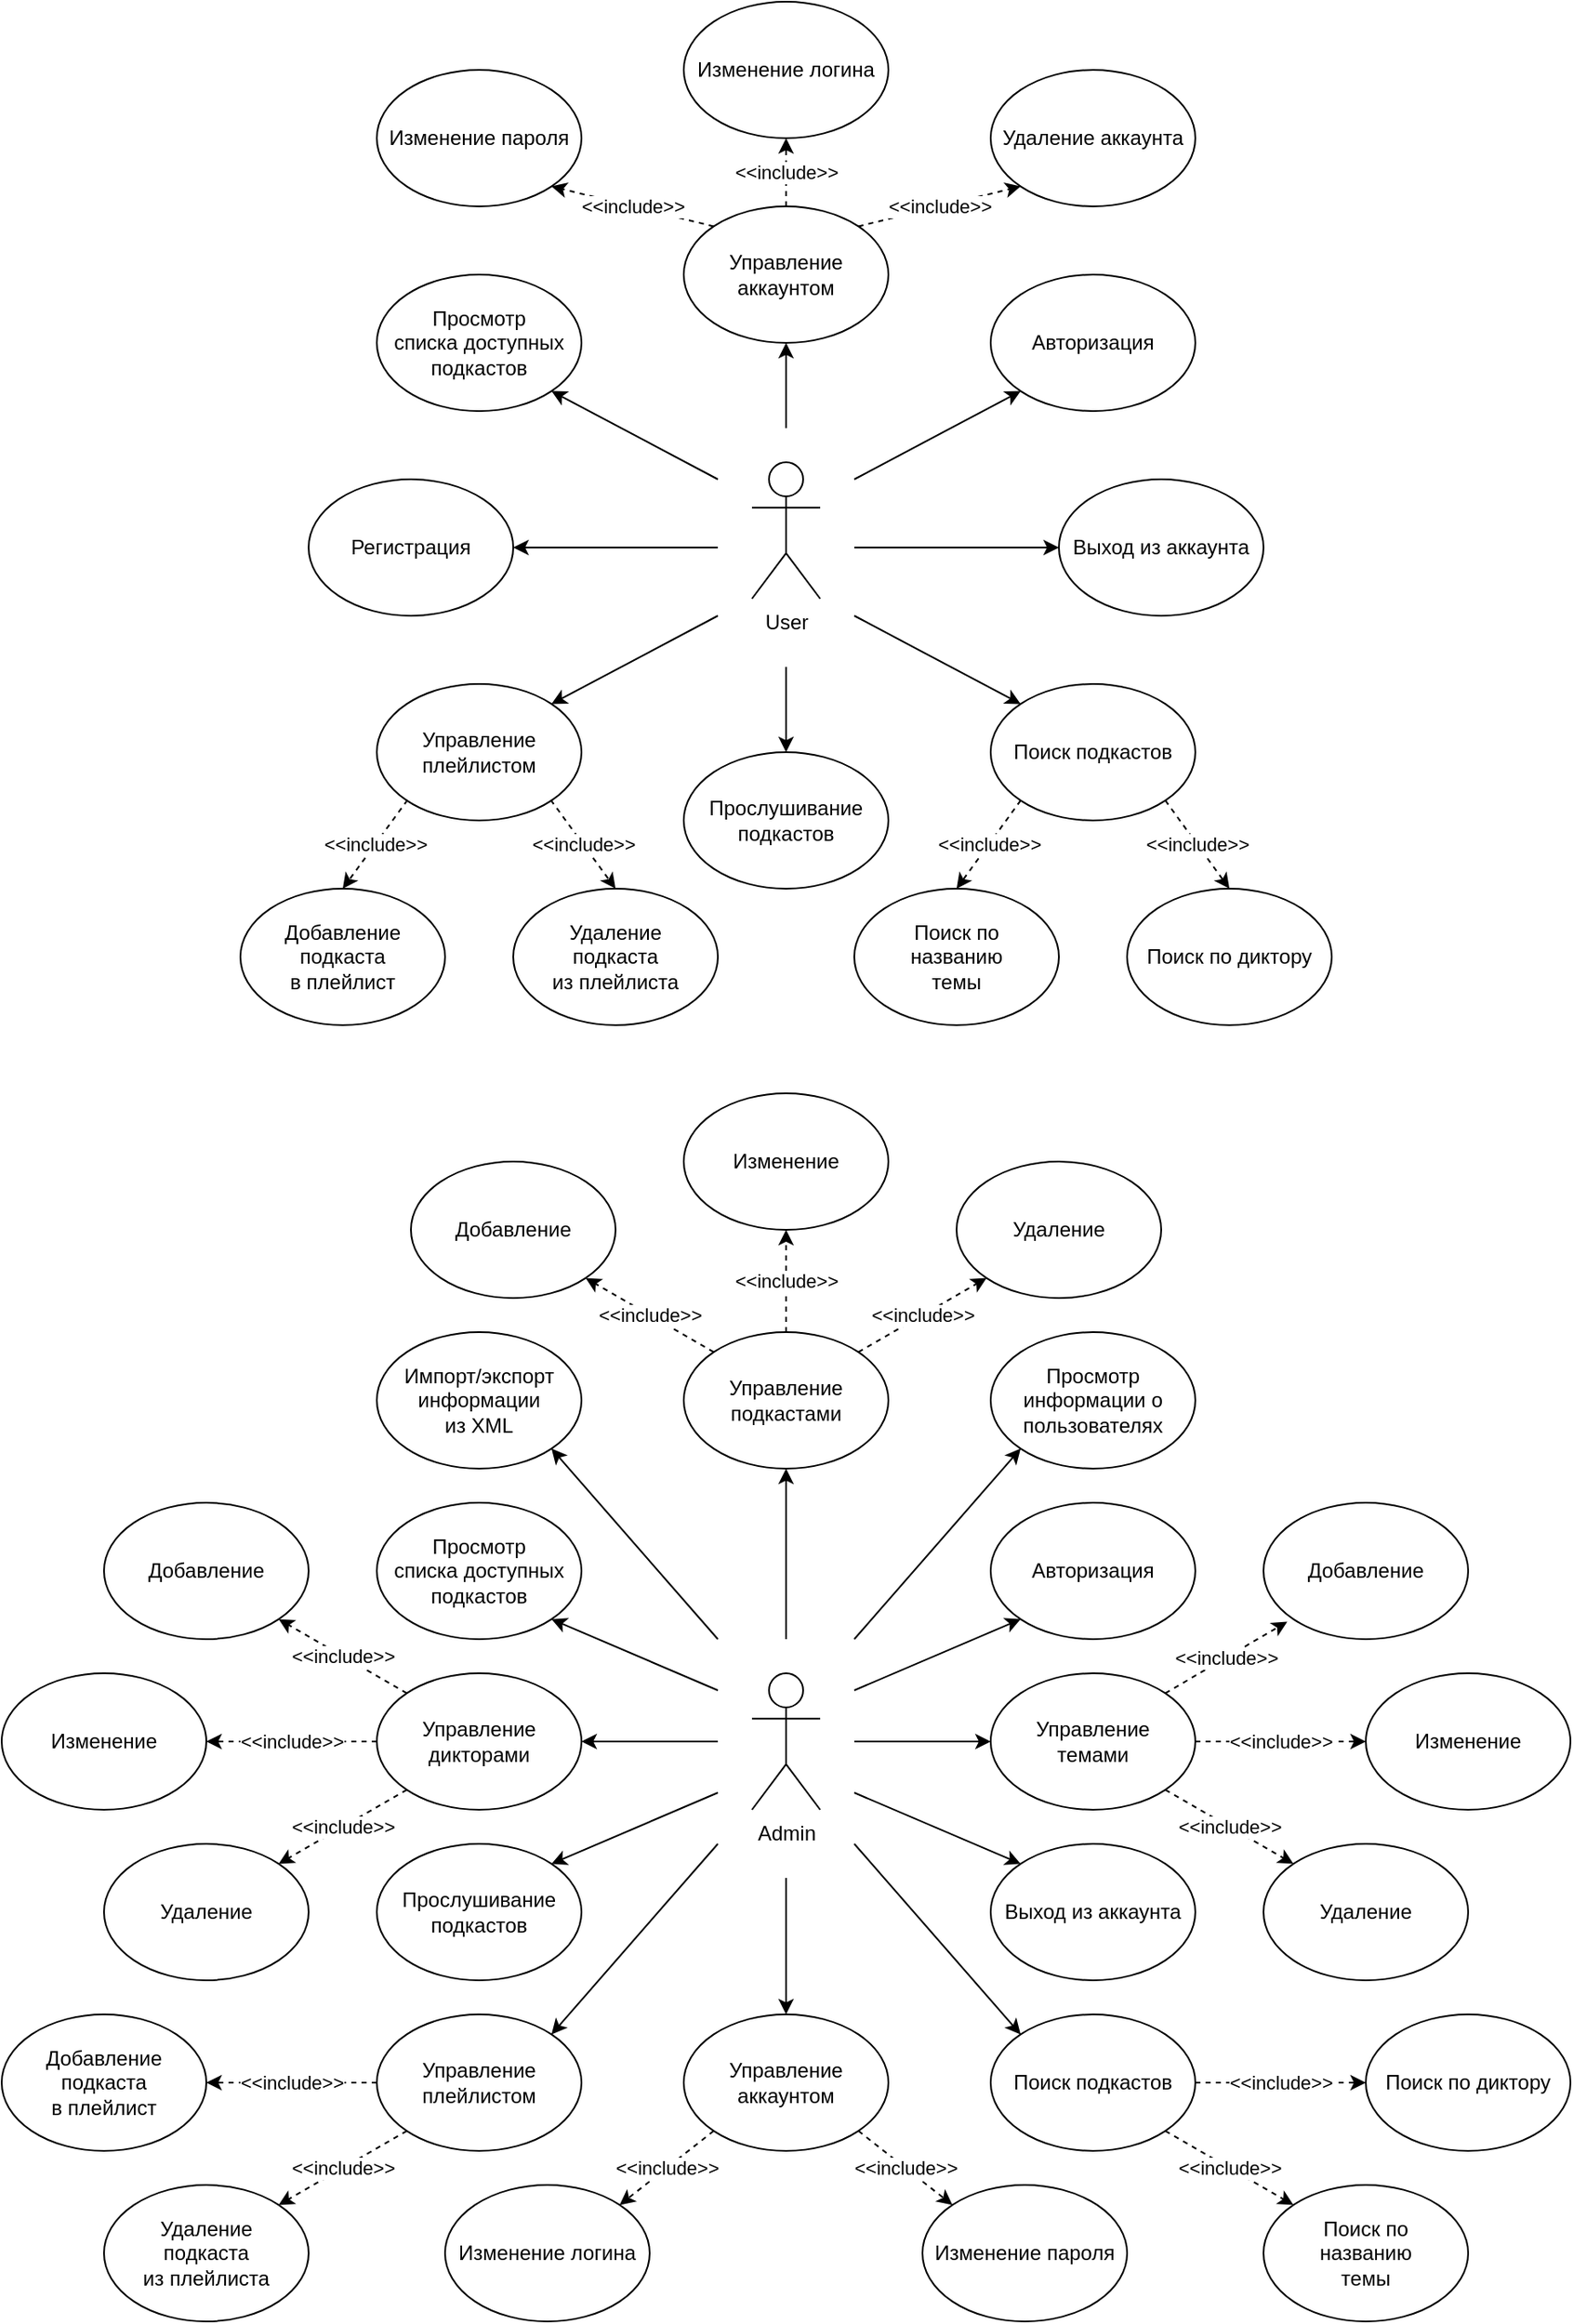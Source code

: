 <mxfile version="25.0.3">
  <diagram name="Страница — 1" id="LaiITOyWWb9x2nBT1aXX">
    <mxGraphModel dx="2311" dy="137" grid="0" gridSize="10" guides="1" tooltips="1" connect="1" arrows="1" fold="1" page="0" pageScale="1" pageWidth="827" pageHeight="1169" math="0" shadow="0">
      <root>
        <mxCell id="0" />
        <mxCell id="1" parent="0" />
        <mxCell id="oAEokTOx6KuDCJNxl_yB-1" value="User" style="shape=umlActor;verticalLabelPosition=bottom;verticalAlign=top;html=1;outlineConnect=0;" parent="1" vertex="1">
          <mxGeometry x="300" y="1110" width="40" height="80" as="geometry" />
        </mxCell>
        <mxCell id="oAEokTOx6KuDCJNxl_yB-5" value="Выход из аккаунта" style="ellipse;whiteSpace=wrap;html=1;" parent="1" vertex="1">
          <mxGeometry x="480" y="1120" width="120" height="80" as="geometry" />
        </mxCell>
        <mxCell id="oAEokTOx6KuDCJNxl_yB-6" value="Поиск подкастов" style="ellipse;whiteSpace=wrap;html=1;" parent="1" vertex="1">
          <mxGeometry x="440" y="1240" width="120" height="80" as="geometry" />
        </mxCell>
        <mxCell id="oAEokTOx6KuDCJNxl_yB-7" value="Поиск по&lt;div&gt;названию&lt;div&gt;темы&lt;/div&gt;&lt;/div&gt;" style="ellipse;whiteSpace=wrap;html=1;" parent="1" vertex="1">
          <mxGeometry x="360" y="1360" width="120" height="80" as="geometry" />
        </mxCell>
        <mxCell id="oAEokTOx6KuDCJNxl_yB-8" value="Поиск по диктору" style="ellipse;whiteSpace=wrap;html=1;" parent="1" vertex="1">
          <mxGeometry x="520" y="1360" width="120" height="80" as="geometry" />
        </mxCell>
        <mxCell id="oAEokTOx6KuDCJNxl_yB-9" value="Управление&lt;div&gt;плейлистом&lt;/div&gt;" style="ellipse;whiteSpace=wrap;html=1;" parent="1" vertex="1">
          <mxGeometry x="80" y="1240" width="120" height="80" as="geometry" />
        </mxCell>
        <mxCell id="oAEokTOx6KuDCJNxl_yB-10" value="Просмотр&lt;div&gt;списка&amp;nbsp;&lt;span style=&quot;background-color: initial;&quot;&gt;доступных&lt;/span&gt;&lt;div&gt;подкастов&lt;/div&gt;&lt;/div&gt;" style="ellipse;whiteSpace=wrap;html=1;" parent="1" vertex="1">
          <mxGeometry x="80" y="1000" width="120" height="80" as="geometry" />
        </mxCell>
        <mxCell id="oAEokTOx6KuDCJNxl_yB-11" value="Прослушивание&lt;div&gt;подкастов&lt;/div&gt;" style="ellipse;whiteSpace=wrap;html=1;" parent="1" vertex="1">
          <mxGeometry x="260" y="1280" width="120" height="80" as="geometry" />
        </mxCell>
        <mxCell id="oAEokTOx6KuDCJNxl_yB-12" value="Добавление&lt;div&gt;подкаста&lt;/div&gt;&lt;div&gt;в плейлист&lt;/div&gt;" style="ellipse;whiteSpace=wrap;html=1;" parent="1" vertex="1">
          <mxGeometry y="1360" width="120" height="80" as="geometry" />
        </mxCell>
        <mxCell id="oAEokTOx6KuDCJNxl_yB-13" value="Удаление&lt;div&gt;подкаста&lt;/div&gt;&lt;div&gt;из плейлиста&lt;/div&gt;" style="ellipse;whiteSpace=wrap;html=1;" parent="1" vertex="1">
          <mxGeometry x="160" y="1360" width="120" height="80" as="geometry" />
        </mxCell>
        <mxCell id="oAEokTOx6KuDCJNxl_yB-25" value="Admin" style="shape=umlActor;verticalLabelPosition=bottom;verticalAlign=top;html=1;outlineConnect=0;" parent="1" vertex="1">
          <mxGeometry x="300" y="1820" width="40" height="80" as="geometry" />
        </mxCell>
        <mxCell id="oAEokTOx6KuDCJNxl_yB-38" value="Управление&lt;div&gt;аккаунтом&lt;/div&gt;" style="ellipse;whiteSpace=wrap;html=1;" parent="1" vertex="1">
          <mxGeometry x="260" y="960" width="120" height="80" as="geometry" />
        </mxCell>
        <mxCell id="oAEokTOx6KuDCJNxl_yB-41" value="Добавление" style="ellipse;whiteSpace=wrap;html=1;" parent="1" vertex="1">
          <mxGeometry x="100" y="1520" width="120" height="80" as="geometry" />
        </mxCell>
        <mxCell id="oAEokTOx6KuDCJNxl_yB-42" value="Изменение" style="ellipse;whiteSpace=wrap;html=1;" parent="1" vertex="1">
          <mxGeometry x="260" y="1480" width="120" height="80" as="geometry" />
        </mxCell>
        <mxCell id="oAEokTOx6KuDCJNxl_yB-43" value="Удаление" style="ellipse;whiteSpace=wrap;html=1;" parent="1" vertex="1">
          <mxGeometry x="420" y="1520" width="120" height="80" as="geometry" />
        </mxCell>
        <mxCell id="oAEokTOx6KuDCJNxl_yB-44" value="Управление&lt;div&gt;дикторами&lt;/div&gt;" style="ellipse;whiteSpace=wrap;html=1;" parent="1" vertex="1">
          <mxGeometry x="80" y="1820" width="120" height="80" as="geometry" />
        </mxCell>
        <mxCell id="oAEokTOx6KuDCJNxl_yB-45" value="Управление&lt;div&gt;темами&lt;/div&gt;" style="ellipse;whiteSpace=wrap;html=1;" parent="1" vertex="1">
          <mxGeometry x="440" y="1820" width="120" height="80" as="geometry" />
        </mxCell>
        <mxCell id="oAEokTOx6KuDCJNxl_yB-46" value="Добавление" style="ellipse;whiteSpace=wrap;html=1;" parent="1" vertex="1">
          <mxGeometry x="-80" y="1720" width="120" height="80" as="geometry" />
        </mxCell>
        <mxCell id="oAEokTOx6KuDCJNxl_yB-47" value="Изменение" style="ellipse;whiteSpace=wrap;html=1;" parent="1" vertex="1">
          <mxGeometry x="-140" y="1820" width="120" height="80" as="geometry" />
        </mxCell>
        <mxCell id="oAEokTOx6KuDCJNxl_yB-48" value="Удаление" style="ellipse;whiteSpace=wrap;html=1;" parent="1" vertex="1">
          <mxGeometry x="-80" y="1920" width="120" height="80" as="geometry" />
        </mxCell>
        <mxCell id="oAEokTOx6KuDCJNxl_yB-49" value="Добавление" style="ellipse;whiteSpace=wrap;html=1;" parent="1" vertex="1">
          <mxGeometry x="600" y="1720" width="120" height="80" as="geometry" />
        </mxCell>
        <mxCell id="oAEokTOx6KuDCJNxl_yB-50" value="Изменение" style="ellipse;whiteSpace=wrap;html=1;" parent="1" vertex="1">
          <mxGeometry x="660" y="1820" width="120" height="80" as="geometry" />
        </mxCell>
        <mxCell id="oAEokTOx6KuDCJNxl_yB-51" value="Удаление" style="ellipse;whiteSpace=wrap;html=1;" parent="1" vertex="1">
          <mxGeometry x="600" y="1920" width="120" height="80" as="geometry" />
        </mxCell>
        <mxCell id="oAEokTOx6KuDCJNxl_yB-52" value="Импорт/экспорт&lt;div&gt;информации&lt;/div&gt;&lt;div&gt;из XML&lt;/div&gt;" style="ellipse;whiteSpace=wrap;html=1;" parent="1" vertex="1">
          <mxGeometry x="80" y="1620" width="120" height="80" as="geometry" />
        </mxCell>
        <mxCell id="oAEokTOx6KuDCJNxl_yB-54" value="Авторизация" style="ellipse;whiteSpace=wrap;html=1;" parent="1" vertex="1">
          <mxGeometry x="440" y="1000" width="120" height="80" as="geometry" />
        </mxCell>
        <mxCell id="oAEokTOx6KuDCJNxl_yB-56" value="" style="endArrow=classic;html=1;rounded=0;entryX=0;entryY=1;entryDx=0;entryDy=0;" parent="1" target="oAEokTOx6KuDCJNxl_yB-54" edge="1">
          <mxGeometry width="50" height="50" relative="1" as="geometry">
            <mxPoint x="360" y="1120" as="sourcePoint" />
            <mxPoint x="410" y="1070" as="targetPoint" />
          </mxGeometry>
        </mxCell>
        <mxCell id="oAEokTOx6KuDCJNxl_yB-57" value="" style="endArrow=classic;html=1;rounded=0;entryX=0;entryY=0.5;entryDx=0;entryDy=0;" parent="1" target="oAEokTOx6KuDCJNxl_yB-5" edge="1">
          <mxGeometry width="50" height="50" relative="1" as="geometry">
            <mxPoint x="360" y="1160" as="sourcePoint" />
            <mxPoint x="480" y="1150" as="targetPoint" />
          </mxGeometry>
        </mxCell>
        <mxCell id="oAEokTOx6KuDCJNxl_yB-58" value="" style="endArrow=classic;html=1;rounded=0;entryX=0;entryY=0;entryDx=0;entryDy=0;" parent="1" target="oAEokTOx6KuDCJNxl_yB-6" edge="1">
          <mxGeometry width="50" height="50" relative="1" as="geometry">
            <mxPoint x="360" y="1200" as="sourcePoint" />
            <mxPoint x="450" y="1250" as="targetPoint" />
          </mxGeometry>
        </mxCell>
        <mxCell id="oAEokTOx6KuDCJNxl_yB-59" value="" style="endArrow=classic;html=1;rounded=0;entryX=0.5;entryY=0;entryDx=0;entryDy=0;" parent="1" target="oAEokTOx6KuDCJNxl_yB-11" edge="1">
          <mxGeometry width="50" height="50" relative="1" as="geometry">
            <mxPoint x="320" y="1230" as="sourcePoint" />
            <mxPoint x="480" y="1150" as="targetPoint" />
          </mxGeometry>
        </mxCell>
        <mxCell id="oAEokTOx6KuDCJNxl_yB-63" value="" style="endArrow=classic;html=1;rounded=0;entryX=1;entryY=1;entryDx=0;entryDy=0;" parent="1" edge="1">
          <mxGeometry width="50" height="50" relative="1" as="geometry">
            <mxPoint x="280" y="1120" as="sourcePoint" />
            <mxPoint x="182.426" y="1068.284" as="targetPoint" />
          </mxGeometry>
        </mxCell>
        <mxCell id="oAEokTOx6KuDCJNxl_yB-64" value="" style="endArrow=classic;html=1;rounded=0;entryX=0.5;entryY=1;entryDx=0;entryDy=0;" parent="1" target="oAEokTOx6KuDCJNxl_yB-38" edge="1">
          <mxGeometry width="50" height="50" relative="1" as="geometry">
            <mxPoint x="320" y="1090" as="sourcePoint" />
            <mxPoint x="220" y="940" as="targetPoint" />
          </mxGeometry>
        </mxCell>
        <mxCell id="oAEokTOx6KuDCJNxl_yB-65" value="" style="endArrow=classic;html=1;rounded=0;entryX=1;entryY=0;entryDx=0;entryDy=0;" parent="1" edge="1">
          <mxGeometry width="50" height="50" relative="1" as="geometry">
            <mxPoint x="280" y="1200" as="sourcePoint" />
            <mxPoint x="182.426" y="1251.716" as="targetPoint" />
          </mxGeometry>
        </mxCell>
        <mxCell id="oAEokTOx6KuDCJNxl_yB-66" value="" style="endArrow=classic;html=1;rounded=0;exitX=1;exitY=1;exitDx=0;exitDy=0;entryX=0.5;entryY=0;entryDx=0;entryDy=0;dashed=1;" parent="1" source="oAEokTOx6KuDCJNxl_yB-6" target="oAEokTOx6KuDCJNxl_yB-8" edge="1">
          <mxGeometry relative="1" as="geometry">
            <mxPoint x="400" y="1180" as="sourcePoint" />
            <mxPoint x="500" y="1180" as="targetPoint" />
          </mxGeometry>
        </mxCell>
        <mxCell id="oAEokTOx6KuDCJNxl_yB-67" value="&amp;lt;&amp;lt;include&amp;gt;&amp;gt;" style="edgeLabel;resizable=0;html=1;;align=center;verticalAlign=middle;" parent="oAEokTOx6KuDCJNxl_yB-66" connectable="0" vertex="1">
          <mxGeometry relative="1" as="geometry" />
        </mxCell>
        <mxCell id="oAEokTOx6KuDCJNxl_yB-68" value="" style="endArrow=classic;html=1;rounded=0;exitX=0;exitY=1;exitDx=0;exitDy=0;entryX=0.5;entryY=0;entryDx=0;entryDy=0;dashed=1;" parent="1" source="oAEokTOx6KuDCJNxl_yB-6" target="oAEokTOx6KuDCJNxl_yB-7" edge="1">
          <mxGeometry relative="1" as="geometry">
            <mxPoint x="439.0" y="1308" as="sourcePoint" />
            <mxPoint x="401.0" y="1360" as="targetPoint" />
          </mxGeometry>
        </mxCell>
        <mxCell id="oAEokTOx6KuDCJNxl_yB-69" value="&amp;lt;&amp;lt;include&amp;gt;&amp;gt;" style="edgeLabel;resizable=0;html=1;;align=center;verticalAlign=middle;" parent="oAEokTOx6KuDCJNxl_yB-68" connectable="0" vertex="1">
          <mxGeometry relative="1" as="geometry" />
        </mxCell>
        <mxCell id="oAEokTOx6KuDCJNxl_yB-70" value="" style="endArrow=classic;html=1;rounded=0;exitX=1;exitY=1;exitDx=0;exitDy=0;entryX=0.5;entryY=0;entryDx=0;entryDy=0;dashed=1;" parent="1" edge="1">
          <mxGeometry relative="1" as="geometry">
            <mxPoint x="182" y="1308" as="sourcePoint" />
            <mxPoint x="220" y="1360" as="targetPoint" />
          </mxGeometry>
        </mxCell>
        <mxCell id="oAEokTOx6KuDCJNxl_yB-71" value="&amp;lt;&amp;lt;include&amp;gt;&amp;gt;" style="edgeLabel;resizable=0;html=1;;align=center;verticalAlign=middle;" parent="oAEokTOx6KuDCJNxl_yB-70" connectable="0" vertex="1">
          <mxGeometry relative="1" as="geometry" />
        </mxCell>
        <mxCell id="oAEokTOx6KuDCJNxl_yB-72" value="" style="endArrow=classic;html=1;rounded=0;exitX=0;exitY=1;exitDx=0;exitDy=0;entryX=0.5;entryY=0;entryDx=0;entryDy=0;dashed=1;" parent="1" edge="1">
          <mxGeometry relative="1" as="geometry">
            <mxPoint x="98" y="1308" as="sourcePoint" />
            <mxPoint x="60" y="1360" as="targetPoint" />
          </mxGeometry>
        </mxCell>
        <mxCell id="oAEokTOx6KuDCJNxl_yB-73" value="&amp;lt;&amp;lt;include&amp;gt;&amp;gt;" style="edgeLabel;resizable=0;html=1;;align=center;verticalAlign=middle;" parent="oAEokTOx6KuDCJNxl_yB-72" connectable="0" vertex="1">
          <mxGeometry relative="1" as="geometry" />
        </mxCell>
        <mxCell id="oAEokTOx6KuDCJNxl_yB-75" value="Выход из аккаунта" style="ellipse;whiteSpace=wrap;html=1;" parent="1" vertex="1">
          <mxGeometry x="440" y="1920" width="120" height="80" as="geometry" />
        </mxCell>
        <mxCell id="oAEokTOx6KuDCJNxl_yB-76" value="Поиск подкастов" style="ellipse;whiteSpace=wrap;html=1;" parent="1" vertex="1">
          <mxGeometry x="440" y="2020" width="120" height="80" as="geometry" />
        </mxCell>
        <mxCell id="oAEokTOx6KuDCJNxl_yB-77" value="Поиск по&lt;div&gt;названию&lt;div&gt;темы&lt;/div&gt;&lt;/div&gt;" style="ellipse;whiteSpace=wrap;html=1;" parent="1" vertex="1">
          <mxGeometry x="600" y="2120" width="120" height="80" as="geometry" />
        </mxCell>
        <mxCell id="oAEokTOx6KuDCJNxl_yB-78" value="Поиск по диктору" style="ellipse;whiteSpace=wrap;html=1;" parent="1" vertex="1">
          <mxGeometry x="660" y="2020" width="120" height="80" as="geometry" />
        </mxCell>
        <mxCell id="oAEokTOx6KuDCJNxl_yB-79" value="Управление&lt;div&gt;плейлистом&lt;/div&gt;" style="ellipse;whiteSpace=wrap;html=1;" parent="1" vertex="1">
          <mxGeometry x="80" y="2020" width="120" height="80" as="geometry" />
        </mxCell>
        <mxCell id="oAEokTOx6KuDCJNxl_yB-80" value="Просмотр&lt;div&gt;списка&amp;nbsp;&lt;span style=&quot;background-color: initial;&quot;&gt;доступных&lt;/span&gt;&lt;div&gt;подкастов&lt;/div&gt;&lt;/div&gt;" style="ellipse;whiteSpace=wrap;html=1;" parent="1" vertex="1">
          <mxGeometry x="80" y="1720" width="120" height="80" as="geometry" />
        </mxCell>
        <mxCell id="oAEokTOx6KuDCJNxl_yB-81" value="Управление аккаунтом" style="ellipse;whiteSpace=wrap;html=1;" parent="1" vertex="1">
          <mxGeometry x="260" y="2020" width="120" height="80" as="geometry" />
        </mxCell>
        <mxCell id="oAEokTOx6KuDCJNxl_yB-82" value="Добавление&lt;div&gt;подкаста&lt;/div&gt;&lt;div&gt;в плейлист&lt;/div&gt;" style="ellipse;whiteSpace=wrap;html=1;" parent="1" vertex="1">
          <mxGeometry x="-140" y="2020" width="120" height="80" as="geometry" />
        </mxCell>
        <mxCell id="oAEokTOx6KuDCJNxl_yB-83" value="Удаление&lt;div&gt;подкаста&lt;/div&gt;&lt;div&gt;из плейлиста&lt;/div&gt;" style="ellipse;whiteSpace=wrap;html=1;" parent="1" vertex="1">
          <mxGeometry x="-80" y="2120" width="120" height="80" as="geometry" />
        </mxCell>
        <mxCell id="oAEokTOx6KuDCJNxl_yB-84" value="Прослушивание&lt;div&gt;подкастов&lt;/div&gt;" style="ellipse;whiteSpace=wrap;html=1;" parent="1" vertex="1">
          <mxGeometry x="80" y="1920" width="120" height="80" as="geometry" />
        </mxCell>
        <mxCell id="oAEokTOx6KuDCJNxl_yB-85" value="Авторизация" style="ellipse;whiteSpace=wrap;html=1;" parent="1" vertex="1">
          <mxGeometry x="440" y="1720" width="120" height="80" as="geometry" />
        </mxCell>
        <mxCell id="oAEokTOx6KuDCJNxl_yB-86" value="" style="endArrow=classic;html=1;rounded=0;entryX=0;entryY=1;entryDx=0;entryDy=0;" parent="1" target="oAEokTOx6KuDCJNxl_yB-85" edge="1">
          <mxGeometry width="50" height="50" relative="1" as="geometry">
            <mxPoint x="360" y="1830" as="sourcePoint" />
            <mxPoint x="410" y="1790" as="targetPoint" />
          </mxGeometry>
        </mxCell>
        <mxCell id="oAEokTOx6KuDCJNxl_yB-87" value="" style="endArrow=classic;html=1;rounded=0;entryX=0;entryY=0;entryDx=0;entryDy=0;" parent="1" target="oAEokTOx6KuDCJNxl_yB-75" edge="1">
          <mxGeometry width="50" height="50" relative="1" as="geometry">
            <mxPoint x="360" y="1890" as="sourcePoint" />
            <mxPoint x="480" y="1870" as="targetPoint" />
          </mxGeometry>
        </mxCell>
        <mxCell id="oAEokTOx6KuDCJNxl_yB-88" value="" style="endArrow=classic;html=1;rounded=0;entryX=0;entryY=0;entryDx=0;entryDy=0;" parent="1" target="oAEokTOx6KuDCJNxl_yB-76" edge="1">
          <mxGeometry width="50" height="50" relative="1" as="geometry">
            <mxPoint x="360" y="1920" as="sourcePoint" />
            <mxPoint x="450" y="1970" as="targetPoint" />
          </mxGeometry>
        </mxCell>
        <mxCell id="oAEokTOx6KuDCJNxl_yB-89" value="" style="endArrow=classic;html=1;rounded=0;entryX=0.5;entryY=0;entryDx=0;entryDy=0;" parent="1" target="oAEokTOx6KuDCJNxl_yB-81" edge="1">
          <mxGeometry width="50" height="50" relative="1" as="geometry">
            <mxPoint x="320" y="1940" as="sourcePoint" />
            <mxPoint x="480" y="1870" as="targetPoint" />
          </mxGeometry>
        </mxCell>
        <mxCell id="oAEokTOx6KuDCJNxl_yB-90" value="" style="endArrow=classic;html=1;rounded=0;entryX=1;entryY=1;entryDx=0;entryDy=0;" parent="1" target="oAEokTOx6KuDCJNxl_yB-80" edge="1">
          <mxGeometry width="50" height="50" relative="1" as="geometry">
            <mxPoint x="280" y="1830" as="sourcePoint" />
            <mxPoint x="480" y="1870" as="targetPoint" />
          </mxGeometry>
        </mxCell>
        <mxCell id="oAEokTOx6KuDCJNxl_yB-91" value="" style="endArrow=classic;html=1;rounded=0;entryX=1;entryY=0;entryDx=0;entryDy=0;" parent="1" target="oAEokTOx6KuDCJNxl_yB-84" edge="1">
          <mxGeometry width="50" height="50" relative="1" as="geometry">
            <mxPoint x="280" y="1890" as="sourcePoint" />
            <mxPoint x="480" y="1870" as="targetPoint" />
          </mxGeometry>
        </mxCell>
        <mxCell id="oAEokTOx6KuDCJNxl_yB-92" value="" style="endArrow=classic;html=1;rounded=0;entryX=1;entryY=0;entryDx=0;entryDy=0;" parent="1" target="oAEokTOx6KuDCJNxl_yB-79" edge="1">
          <mxGeometry width="50" height="50" relative="1" as="geometry">
            <mxPoint x="280" y="1920" as="sourcePoint" />
            <mxPoint x="480" y="1870" as="targetPoint" />
          </mxGeometry>
        </mxCell>
        <mxCell id="oAEokTOx6KuDCJNxl_yB-93" value="" style="endArrow=classic;html=1;rounded=0;exitX=1;exitY=0.5;exitDx=0;exitDy=0;entryX=0;entryY=0.5;entryDx=0;entryDy=0;dashed=1;" parent="1" source="oAEokTOx6KuDCJNxl_yB-76" target="oAEokTOx6KuDCJNxl_yB-78" edge="1">
          <mxGeometry relative="1" as="geometry">
            <mxPoint x="400" y="1960" as="sourcePoint" />
            <mxPoint x="500" y="1960" as="targetPoint" />
          </mxGeometry>
        </mxCell>
        <mxCell id="oAEokTOx6KuDCJNxl_yB-94" value="&amp;lt;&amp;lt;include&amp;gt;&amp;gt;" style="edgeLabel;resizable=0;html=1;;align=center;verticalAlign=middle;" parent="oAEokTOx6KuDCJNxl_yB-93" connectable="0" vertex="1">
          <mxGeometry relative="1" as="geometry" />
        </mxCell>
        <mxCell id="oAEokTOx6KuDCJNxl_yB-95" value="" style="endArrow=classic;html=1;rounded=0;exitX=1;exitY=1;exitDx=0;exitDy=0;entryX=0;entryY=0;entryDx=0;entryDy=0;dashed=1;" parent="1" source="oAEokTOx6KuDCJNxl_yB-76" target="oAEokTOx6KuDCJNxl_yB-77" edge="1">
          <mxGeometry relative="1" as="geometry">
            <mxPoint x="439.0" y="2088" as="sourcePoint" />
            <mxPoint x="401.0" y="2140" as="targetPoint" />
          </mxGeometry>
        </mxCell>
        <mxCell id="oAEokTOx6KuDCJNxl_yB-96" value="&amp;lt;&amp;lt;include&amp;gt;&amp;gt;" style="edgeLabel;resizable=0;html=1;;align=center;verticalAlign=middle;" parent="oAEokTOx6KuDCJNxl_yB-95" connectable="0" vertex="1">
          <mxGeometry relative="1" as="geometry" />
        </mxCell>
        <mxCell id="oAEokTOx6KuDCJNxl_yB-97" value="" style="endArrow=classic;html=1;rounded=0;exitX=0;exitY=1;exitDx=0;exitDy=0;entryX=1;entryY=0;entryDx=0;entryDy=0;dashed=1;" parent="1" source="oAEokTOx6KuDCJNxl_yB-79" target="oAEokTOx6KuDCJNxl_yB-83" edge="1">
          <mxGeometry relative="1" as="geometry">
            <mxPoint x="182" y="2088" as="sourcePoint" />
            <mxPoint x="220" y="2140" as="targetPoint" />
          </mxGeometry>
        </mxCell>
        <mxCell id="oAEokTOx6KuDCJNxl_yB-98" value="&amp;lt;&amp;lt;include&amp;gt;&amp;gt;" style="edgeLabel;resizable=0;html=1;;align=center;verticalAlign=middle;" parent="oAEokTOx6KuDCJNxl_yB-97" connectable="0" vertex="1">
          <mxGeometry relative="1" as="geometry" />
        </mxCell>
        <mxCell id="oAEokTOx6KuDCJNxl_yB-99" value="" style="endArrow=classic;html=1;rounded=0;exitX=0;exitY=0.5;exitDx=0;exitDy=0;entryX=1;entryY=0.5;entryDx=0;entryDy=0;dashed=1;" parent="1" source="oAEokTOx6KuDCJNxl_yB-79" target="oAEokTOx6KuDCJNxl_yB-82" edge="1">
          <mxGeometry relative="1" as="geometry">
            <mxPoint x="98" y="2088" as="sourcePoint" />
            <mxPoint x="60" y="2140" as="targetPoint" />
          </mxGeometry>
        </mxCell>
        <mxCell id="oAEokTOx6KuDCJNxl_yB-100" value="&amp;lt;&amp;lt;include&amp;gt;&amp;gt;" style="edgeLabel;resizable=0;html=1;;align=center;verticalAlign=middle;" parent="oAEokTOx6KuDCJNxl_yB-99" connectable="0" vertex="1">
          <mxGeometry relative="1" as="geometry" />
        </mxCell>
        <mxCell id="oAEokTOx6KuDCJNxl_yB-101" value="" style="endArrow=classic;html=1;rounded=0;entryX=1;entryY=1;entryDx=0;entryDy=0;" parent="1" target="oAEokTOx6KuDCJNxl_yB-52" edge="1">
          <mxGeometry width="50" height="50" relative="1" as="geometry">
            <mxPoint x="280" y="1800" as="sourcePoint" />
            <mxPoint x="490" y="1740" as="targetPoint" />
          </mxGeometry>
        </mxCell>
        <mxCell id="oAEokTOx6KuDCJNxl_yB-102" value="Управление&lt;div&gt;подкастами&lt;/div&gt;" style="ellipse;whiteSpace=wrap;html=1;" parent="1" vertex="1">
          <mxGeometry x="260" y="1620" width="120" height="80" as="geometry" />
        </mxCell>
        <mxCell id="oAEokTOx6KuDCJNxl_yB-103" value="" style="endArrow=classic;html=1;rounded=0;entryX=0.5;entryY=1;entryDx=0;entryDy=0;" parent="1" target="oAEokTOx6KuDCJNxl_yB-102" edge="1">
          <mxGeometry width="50" height="50" relative="1" as="geometry">
            <mxPoint x="320" y="1800" as="sourcePoint" />
            <mxPoint x="320" y="1850" as="targetPoint" />
          </mxGeometry>
        </mxCell>
        <mxCell id="oAEokTOx6KuDCJNxl_yB-104" value="" style="endArrow=classic;html=1;rounded=0;exitX=0;exitY=0;exitDx=0;exitDy=0;entryX=1;entryY=1;entryDx=0;entryDy=0;dashed=1;" parent="1" source="oAEokTOx6KuDCJNxl_yB-102" target="oAEokTOx6KuDCJNxl_yB-41" edge="1">
          <mxGeometry relative="1" as="geometry">
            <mxPoint x="288" y="1570" as="sourcePoint" />
            <mxPoint x="250" y="1622" as="targetPoint" />
          </mxGeometry>
        </mxCell>
        <mxCell id="oAEokTOx6KuDCJNxl_yB-105" value="&amp;lt;&amp;lt;include&amp;gt;&amp;gt;" style="edgeLabel;resizable=0;html=1;;align=center;verticalAlign=middle;" parent="oAEokTOx6KuDCJNxl_yB-104" connectable="0" vertex="1">
          <mxGeometry relative="1" as="geometry" />
        </mxCell>
        <mxCell id="oAEokTOx6KuDCJNxl_yB-106" value="" style="endArrow=classic;html=1;rounded=0;exitX=0.5;exitY=0;exitDx=0;exitDy=0;entryX=0.5;entryY=1;entryDx=0;entryDy=0;dashed=1;" parent="1" source="oAEokTOx6KuDCJNxl_yB-102" target="oAEokTOx6KuDCJNxl_yB-42" edge="1">
          <mxGeometry relative="1" as="geometry">
            <mxPoint x="368" y="1662" as="sourcePoint" />
            <mxPoint x="212" y="1598" as="targetPoint" />
          </mxGeometry>
        </mxCell>
        <mxCell id="oAEokTOx6KuDCJNxl_yB-107" value="&amp;lt;&amp;lt;include&amp;gt;&amp;gt;" style="edgeLabel;resizable=0;html=1;;align=center;verticalAlign=middle;" parent="oAEokTOx6KuDCJNxl_yB-106" connectable="0" vertex="1">
          <mxGeometry relative="1" as="geometry" />
        </mxCell>
        <mxCell id="oAEokTOx6KuDCJNxl_yB-108" value="" style="endArrow=classic;html=1;rounded=0;exitX=1;exitY=0;exitDx=0;exitDy=0;entryX=0;entryY=1;entryDx=0;entryDy=0;dashed=1;" parent="1" source="oAEokTOx6KuDCJNxl_yB-102" target="oAEokTOx6KuDCJNxl_yB-43" edge="1">
          <mxGeometry relative="1" as="geometry">
            <mxPoint x="378" y="1672" as="sourcePoint" />
            <mxPoint x="222" y="1608" as="targetPoint" />
          </mxGeometry>
        </mxCell>
        <mxCell id="oAEokTOx6KuDCJNxl_yB-109" value="&amp;lt;&amp;lt;include&amp;gt;&amp;gt;" style="edgeLabel;resizable=0;html=1;;align=center;verticalAlign=middle;" parent="oAEokTOx6KuDCJNxl_yB-108" connectable="0" vertex="1">
          <mxGeometry relative="1" as="geometry" />
        </mxCell>
        <mxCell id="oAEokTOx6KuDCJNxl_yB-110" value="" style="endArrow=classic;html=1;rounded=0;entryX=1;entryY=0.5;entryDx=0;entryDy=0;" parent="1" target="oAEokTOx6KuDCJNxl_yB-44" edge="1">
          <mxGeometry width="50" height="50" relative="1" as="geometry">
            <mxPoint x="280" y="1860" as="sourcePoint" />
            <mxPoint x="140" y="1840" as="targetPoint" />
          </mxGeometry>
        </mxCell>
        <mxCell id="oAEokTOx6KuDCJNxl_yB-111" value="" style="endArrow=classic;html=1;rounded=0;entryX=0;entryY=0.5;entryDx=0;entryDy=0;" parent="1" target="oAEokTOx6KuDCJNxl_yB-45" edge="1">
          <mxGeometry width="50" height="50" relative="1" as="geometry">
            <mxPoint x="360" y="1860" as="sourcePoint" />
            <mxPoint x="410" y="1830" as="targetPoint" />
          </mxGeometry>
        </mxCell>
        <mxCell id="oAEokTOx6KuDCJNxl_yB-112" value="" style="endArrow=classic;html=1;rounded=0;exitX=0;exitY=0;exitDx=0;exitDy=0;entryX=1;entryY=1;entryDx=0;entryDy=0;dashed=1;" parent="1" source="oAEokTOx6KuDCJNxl_yB-44" target="oAEokTOx6KuDCJNxl_yB-46" edge="1">
          <mxGeometry relative="1" as="geometry">
            <mxPoint x="26" y="1760" as="sourcePoint" />
            <mxPoint x="-130" y="1717" as="targetPoint" />
          </mxGeometry>
        </mxCell>
        <mxCell id="oAEokTOx6KuDCJNxl_yB-113" value="&amp;lt;&amp;lt;include&amp;gt;&amp;gt;" style="edgeLabel;resizable=0;html=1;;align=center;verticalAlign=middle;" parent="oAEokTOx6KuDCJNxl_yB-112" connectable="0" vertex="1">
          <mxGeometry relative="1" as="geometry" />
        </mxCell>
        <mxCell id="oAEokTOx6KuDCJNxl_yB-114" value="" style="endArrow=classic;html=1;rounded=0;exitX=0;exitY=0.5;exitDx=0;exitDy=0;entryX=1;entryY=0.5;entryDx=0;entryDy=0;dashed=1;" parent="1" source="oAEokTOx6KuDCJNxl_yB-44" target="oAEokTOx6KuDCJNxl_yB-47" edge="1">
          <mxGeometry relative="1" as="geometry">
            <mxPoint x="-22" y="1813" as="sourcePoint" />
            <mxPoint x="-178" y="1770" as="targetPoint" />
          </mxGeometry>
        </mxCell>
        <mxCell id="oAEokTOx6KuDCJNxl_yB-115" value="&amp;lt;&amp;lt;include&amp;gt;&amp;gt;" style="edgeLabel;resizable=0;html=1;;align=center;verticalAlign=middle;" parent="oAEokTOx6KuDCJNxl_yB-114" connectable="0" vertex="1">
          <mxGeometry relative="1" as="geometry" />
        </mxCell>
        <mxCell id="oAEokTOx6KuDCJNxl_yB-116" value="" style="endArrow=classic;html=1;rounded=0;exitX=0;exitY=1;exitDx=0;exitDy=0;entryX=1;entryY=0;entryDx=0;entryDy=0;dashed=1;" parent="1" source="oAEokTOx6KuDCJNxl_yB-44" target="oAEokTOx6KuDCJNxl_yB-48" edge="1">
          <mxGeometry relative="1" as="geometry">
            <mxPoint x="-14" y="1853" as="sourcePoint" />
            <mxPoint x="-170" y="1810" as="targetPoint" />
          </mxGeometry>
        </mxCell>
        <mxCell id="oAEokTOx6KuDCJNxl_yB-117" value="&amp;lt;&amp;lt;include&amp;gt;&amp;gt;" style="edgeLabel;resizable=0;html=1;;align=center;verticalAlign=middle;" parent="oAEokTOx6KuDCJNxl_yB-116" connectable="0" vertex="1">
          <mxGeometry relative="1" as="geometry" />
        </mxCell>
        <mxCell id="oAEokTOx6KuDCJNxl_yB-118" value="" style="endArrow=classic;html=1;rounded=0;exitX=1;exitY=0;exitDx=0;exitDy=0;entryX=0.116;entryY=0.872;entryDx=0;entryDy=0;dashed=1;entryPerimeter=0;" parent="1" source="oAEokTOx6KuDCJNxl_yB-45" target="oAEokTOx6KuDCJNxl_yB-49" edge="1">
          <mxGeometry relative="1" as="geometry">
            <mxPoint x="764" y="1772" as="sourcePoint" />
            <mxPoint x="800" y="1728" as="targetPoint" />
          </mxGeometry>
        </mxCell>
        <mxCell id="oAEokTOx6KuDCJNxl_yB-119" value="&amp;lt;&amp;lt;include&amp;gt;&amp;gt;" style="edgeLabel;resizable=0;html=1;;align=center;verticalAlign=middle;" parent="oAEokTOx6KuDCJNxl_yB-118" connectable="0" vertex="1">
          <mxGeometry relative="1" as="geometry" />
        </mxCell>
        <mxCell id="oAEokTOx6KuDCJNxl_yB-120" value="" style="endArrow=classic;html=1;rounded=0;exitX=1;exitY=0.5;exitDx=0;exitDy=0;entryX=0;entryY=0.5;entryDx=0;entryDy=0;dashed=1;" parent="1" source="oAEokTOx6KuDCJNxl_yB-45" target="oAEokTOx6KuDCJNxl_yB-50" edge="1">
          <mxGeometry relative="1" as="geometry">
            <mxPoint x="682" y="1800" as="sourcePoint" />
            <mxPoint x="782" y="1800" as="targetPoint" />
          </mxGeometry>
        </mxCell>
        <mxCell id="oAEokTOx6KuDCJNxl_yB-121" value="&amp;lt;&amp;lt;include&amp;gt;&amp;gt;" style="edgeLabel;resizable=0;html=1;;align=center;verticalAlign=middle;" parent="oAEokTOx6KuDCJNxl_yB-120" connectable="0" vertex="1">
          <mxGeometry relative="1" as="geometry" />
        </mxCell>
        <mxCell id="oAEokTOx6KuDCJNxl_yB-122" value="" style="endArrow=classic;html=1;rounded=0;exitX=1;exitY=1;exitDx=0;exitDy=0;entryX=0;entryY=0;entryDx=0;entryDy=0;dashed=1;" parent="1" source="oAEokTOx6KuDCJNxl_yB-45" target="oAEokTOx6KuDCJNxl_yB-51" edge="1">
          <mxGeometry relative="1" as="geometry">
            <mxPoint x="764" y="1828" as="sourcePoint" />
            <mxPoint x="800" y="1872" as="targetPoint" />
          </mxGeometry>
        </mxCell>
        <mxCell id="oAEokTOx6KuDCJNxl_yB-123" value="&amp;lt;&amp;lt;include&amp;gt;&amp;gt;" style="edgeLabel;resizable=0;html=1;;align=center;verticalAlign=middle;" parent="oAEokTOx6KuDCJNxl_yB-122" connectable="0" vertex="1">
          <mxGeometry relative="1" as="geometry" />
        </mxCell>
        <mxCell id="oAEokTOx6KuDCJNxl_yB-124" value="Регистрация" style="ellipse;whiteSpace=wrap;html=1;" parent="1" vertex="1">
          <mxGeometry x="40" y="1120" width="120" height="80" as="geometry" />
        </mxCell>
        <mxCell id="oAEokTOx6KuDCJNxl_yB-125" value="" style="endArrow=classic;html=1;rounded=0;entryX=1;entryY=0.5;entryDx=0;entryDy=0;" parent="1" target="oAEokTOx6KuDCJNxl_yB-124" edge="1">
          <mxGeometry width="50" height="50" relative="1" as="geometry">
            <mxPoint x="280" y="1160" as="sourcePoint" />
            <mxPoint x="350" y="1100" as="targetPoint" />
          </mxGeometry>
        </mxCell>
        <mxCell id="oAEokTOx6KuDCJNxl_yB-126" value="Изменение логина" style="ellipse;whiteSpace=wrap;html=1;" parent="1" vertex="1">
          <mxGeometry x="260" y="840" width="120" height="80" as="geometry" />
        </mxCell>
        <mxCell id="oAEokTOx6KuDCJNxl_yB-127" value="Изменение пароля" style="ellipse;whiteSpace=wrap;html=1;" parent="1" vertex="1">
          <mxGeometry x="80" y="880" width="120" height="80" as="geometry" />
        </mxCell>
        <mxCell id="oAEokTOx6KuDCJNxl_yB-128" value="Удаление аккаунта" style="ellipse;whiteSpace=wrap;html=1;" parent="1" vertex="1">
          <mxGeometry x="440" y="880" width="120" height="80" as="geometry" />
        </mxCell>
        <mxCell id="oAEokTOx6KuDCJNxl_yB-129" value="" style="endArrow=classic;html=1;rounded=0;exitX=0;exitY=0;exitDx=0;exitDy=0;entryX=1;entryY=1;entryDx=0;entryDy=0;dashed=1;" parent="1" source="oAEokTOx6KuDCJNxl_yB-38" target="oAEokTOx6KuDCJNxl_yB-127" edge="1">
          <mxGeometry relative="1" as="geometry">
            <mxPoint x="-152" y="1108" as="sourcePoint" />
            <mxPoint x="-190" y="1160" as="targetPoint" />
          </mxGeometry>
        </mxCell>
        <mxCell id="oAEokTOx6KuDCJNxl_yB-130" value="&amp;lt;&amp;lt;include&amp;gt;&amp;gt;" style="edgeLabel;resizable=0;html=1;;align=center;verticalAlign=middle;" parent="oAEokTOx6KuDCJNxl_yB-129" connectable="0" vertex="1">
          <mxGeometry relative="1" as="geometry" />
        </mxCell>
        <mxCell id="oAEokTOx6KuDCJNxl_yB-131" value="" style="endArrow=classic;html=1;rounded=0;exitX=1;exitY=0;exitDx=0;exitDy=0;entryX=0;entryY=1;entryDx=0;entryDy=0;dashed=1;" parent="1" source="oAEokTOx6KuDCJNxl_yB-38" target="oAEokTOx6KuDCJNxl_yB-128" edge="1">
          <mxGeometry relative="1" as="geometry">
            <mxPoint x="-192" y="988" as="sourcePoint" />
            <mxPoint x="-228" y="1032" as="targetPoint" />
          </mxGeometry>
        </mxCell>
        <mxCell id="oAEokTOx6KuDCJNxl_yB-132" value="&amp;lt;&amp;lt;include&amp;gt;&amp;gt;" style="edgeLabel;resizable=0;html=1;;align=center;verticalAlign=middle;" parent="oAEokTOx6KuDCJNxl_yB-131" connectable="0" vertex="1">
          <mxGeometry relative="1" as="geometry" />
        </mxCell>
        <mxCell id="oAEokTOx6KuDCJNxl_yB-133" value="" style="endArrow=classic;html=1;rounded=0;exitX=0.5;exitY=0;exitDx=0;exitDy=0;dashed=1;entryX=0.5;entryY=1;entryDx=0;entryDy=0;" parent="1" source="oAEokTOx6KuDCJNxl_yB-38" target="oAEokTOx6KuDCJNxl_yB-126" edge="1">
          <mxGeometry relative="1" as="geometry">
            <mxPoint x="-182" y="998" as="sourcePoint" />
            <mxPoint x="330" y="910" as="targetPoint" />
          </mxGeometry>
        </mxCell>
        <mxCell id="oAEokTOx6KuDCJNxl_yB-134" value="&amp;lt;&amp;lt;include&amp;gt;&amp;gt;" style="edgeLabel;resizable=0;html=1;;align=center;verticalAlign=middle;" parent="oAEokTOx6KuDCJNxl_yB-133" connectable="0" vertex="1">
          <mxGeometry relative="1" as="geometry" />
        </mxCell>
        <mxCell id="AETLlsZNLcjdFRslFHPZ-1" value="Просмотр&lt;div&gt;информации о&lt;/div&gt;&lt;div&gt;пользователях&lt;/div&gt;" style="ellipse;whiteSpace=wrap;html=1;" parent="1" vertex="1">
          <mxGeometry x="440" y="1620" width="120" height="80" as="geometry" />
        </mxCell>
        <mxCell id="AETLlsZNLcjdFRslFHPZ-2" value="" style="endArrow=classic;html=1;rounded=0;entryX=0;entryY=1;entryDx=0;entryDy=0;" parent="1" target="AETLlsZNLcjdFRslFHPZ-1" edge="1">
          <mxGeometry width="50" height="50" relative="1" as="geometry">
            <mxPoint x="360" y="1800" as="sourcePoint" />
            <mxPoint x="550" y="1760" as="targetPoint" />
          </mxGeometry>
        </mxCell>
        <mxCell id="AETLlsZNLcjdFRslFHPZ-3" value="Изменение пароля" style="ellipse;whiteSpace=wrap;html=1;" parent="1" vertex="1">
          <mxGeometry x="400" y="2120" width="120" height="80" as="geometry" />
        </mxCell>
        <mxCell id="AETLlsZNLcjdFRslFHPZ-4" value="Изменение логина" style="ellipse;whiteSpace=wrap;html=1;" parent="1" vertex="1">
          <mxGeometry x="120" y="2120" width="120" height="80" as="geometry" />
        </mxCell>
        <mxCell id="AETLlsZNLcjdFRslFHPZ-5" value="" style="endArrow=classic;html=1;rounded=0;exitX=0;exitY=1;exitDx=0;exitDy=0;entryX=1;entryY=0;entryDx=0;entryDy=0;dashed=1;" parent="1" source="oAEokTOx6KuDCJNxl_yB-81" target="AETLlsZNLcjdFRslFHPZ-4" edge="1">
          <mxGeometry relative="1" as="geometry">
            <mxPoint x="108" y="2098" as="sourcePoint" />
            <mxPoint x="32" y="2142" as="targetPoint" />
          </mxGeometry>
        </mxCell>
        <mxCell id="AETLlsZNLcjdFRslFHPZ-6" value="&amp;lt;&amp;lt;include&amp;gt;&amp;gt;" style="edgeLabel;resizable=0;html=1;;align=center;verticalAlign=middle;" parent="AETLlsZNLcjdFRslFHPZ-5" connectable="0" vertex="1">
          <mxGeometry relative="1" as="geometry" />
        </mxCell>
        <mxCell id="AETLlsZNLcjdFRslFHPZ-7" value="" style="endArrow=classic;html=1;rounded=0;exitX=1;exitY=1;exitDx=0;exitDy=0;entryX=0;entryY=0;entryDx=0;entryDy=0;dashed=1;" parent="1" source="oAEokTOx6KuDCJNxl_yB-81" target="AETLlsZNLcjdFRslFHPZ-3" edge="1">
          <mxGeometry relative="1" as="geometry">
            <mxPoint x="118" y="2108" as="sourcePoint" />
            <mxPoint x="42" y="2152" as="targetPoint" />
          </mxGeometry>
        </mxCell>
        <mxCell id="AETLlsZNLcjdFRslFHPZ-8" value="&amp;lt;&amp;lt;include&amp;gt;&amp;gt;" style="edgeLabel;resizable=0;html=1;;align=center;verticalAlign=middle;" parent="AETLlsZNLcjdFRslFHPZ-7" connectable="0" vertex="1">
          <mxGeometry relative="1" as="geometry" />
        </mxCell>
      </root>
    </mxGraphModel>
  </diagram>
</mxfile>
